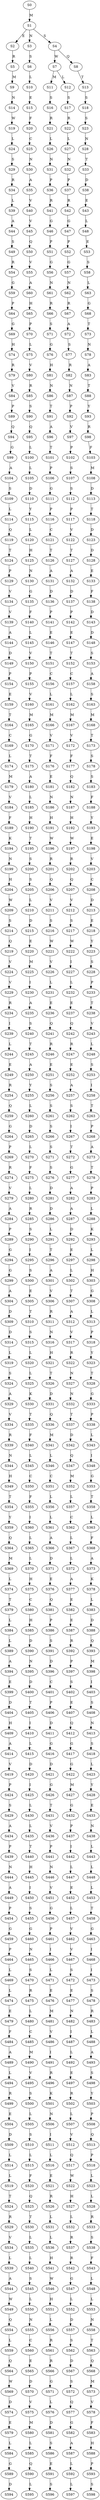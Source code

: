 strict digraph  {
	S0 -> S1 [ label = M ];
	S1 -> S2 [ label = E ];
	S1 -> S3 [ label = N ];
	S1 -> S4 [ label = S ];
	S2 -> S5 [ label = R ];
	S3 -> S6 [ label = S ];
	S4 -> S7 [ label = W ];
	S4 -> S8 [ label = Q ];
	S5 -> S9 [ label = M ];
	S6 -> S10 [ label = L ];
	S7 -> S11 [ label = M ];
	S7 -> S12 [ label = L ];
	S8 -> S13 [ label = T ];
	S9 -> S14 [ label = N ];
	S10 -> S15 [ label = E ];
	S11 -> S16 [ label = S ];
	S12 -> S17 [ label = S ];
	S13 -> S18 [ label = S ];
	S14 -> S19 [ label = W ];
	S15 -> S20 [ label = F ];
	S16 -> S21 [ label = R ];
	S17 -> S22 [ label = R ];
	S18 -> S23 [ label = S ];
	S19 -> S24 [ label = L ];
	S20 -> S25 [ label = C ];
	S21 -> S26 [ label = L ];
	S22 -> S27 [ label = L ];
	S23 -> S28 [ label = N ];
	S24 -> S29 [ label = S ];
	S25 -> S30 [ label = N ];
	S26 -> S31 [ label = N ];
	S27 -> S32 [ label = N ];
	S28 -> S33 [ label = T ];
	S29 -> S34 [ label = R ];
	S30 -> S35 [ label = A ];
	S31 -> S36 [ label = P ];
	S32 -> S37 [ label = P ];
	S33 -> S38 [ label = D ];
	S34 -> S39 [ label = L ];
	S35 -> S40 [ label = V ];
	S36 -> S41 [ label = R ];
	S37 -> S42 [ label = R ];
	S38 -> S43 [ label = E ];
	S39 -> S44 [ label = A ];
	S40 -> S45 [ label = V ];
	S41 -> S46 [ label = G ];
	S42 -> S47 [ label = G ];
	S43 -> S48 [ label = L ];
	S44 -> S49 [ label = S ];
	S45 -> S50 [ label = Q ];
	S46 -> S51 [ label = P ];
	S47 -> S52 [ label = P ];
	S48 -> S53 [ label = E ];
	S49 -> S54 [ label = R ];
	S50 -> S55 [ label = V ];
	S51 -> S56 [ label = G ];
	S52 -> S57 [ label = G ];
	S53 -> S58 [ label = S ];
	S54 -> S59 [ label = G ];
	S55 -> S60 [ label = A ];
	S56 -> S61 [ label = N ];
	S57 -> S62 [ label = N ];
	S58 -> S63 [ label = L ];
	S59 -> S64 [ label = P ];
	S60 -> S65 [ label = H ];
	S61 -> S66 [ label = R ];
	S62 -> S67 [ label = R ];
	S63 -> S68 [ label = G ];
	S64 -> S69 [ label = G ];
	S65 -> S70 [ label = P ];
	S66 -> S71 [ label = S ];
	S67 -> S72 [ label = A ];
	S68 -> S73 [ label = T ];
	S69 -> S74 [ label = H ];
	S70 -> S75 [ label = L ];
	S71 -> S76 [ label = G ];
	S72 -> S77 [ label = S ];
	S73 -> S78 [ label = N ];
	S74 -> S79 [ label = R ];
	S75 -> S80 [ label = V ];
	S76 -> S81 [ label = H ];
	S77 -> S82 [ label = R ];
	S78 -> S83 [ label = A ];
	S79 -> S84 [ label = V ];
	S80 -> S85 [ label = R ];
	S81 -> S86 [ label = N ];
	S82 -> S87 [ label = N ];
	S83 -> S88 [ label = T ];
	S84 -> S89 [ label = P ];
	S85 -> S90 [ label = S ];
	S86 -> S91 [ label = T ];
	S87 -> S92 [ label = P ];
	S88 -> S93 [ label = Y ];
	S89 -> S94 [ label = Q ];
	S90 -> S95 [ label = Q ];
	S91 -> S96 [ label = A ];
	S92 -> S97 [ label = V ];
	S93 -> S98 [ label = R ];
	S94 -> S99 [ label = G ];
	S95 -> S100 [ label = L ];
	S96 -> S101 [ label = T ];
	S97 -> S102 [ label = P ];
	S98 -> S103 [ label = F ];
	S99 -> S104 [ label = A ];
	S100 -> S105 [ label = L ];
	S101 -> S106 [ label = P ];
	S102 -> S107 [ label = S ];
	S103 -> S108 [ label = M ];
	S104 -> S109 [ label = S ];
	S105 -> S110 [ label = D ];
	S106 -> S111 [ label = G ];
	S107 -> S112 [ label = S ];
	S108 -> S113 [ label = D ];
	S109 -> S114 [ label = L ];
	S110 -> S115 [ label = Y ];
	S111 -> S116 [ label = P ];
	S112 -> S117 [ label = P ];
	S113 -> S118 [ label = T ];
	S114 -> S119 [ label = Q ];
	S115 -> S120 [ label = L ];
	S116 -> S121 [ label = C ];
	S117 -> S122 [ label = V ];
	S118 -> S123 [ label = D ];
	S119 -> S124 [ label = T ];
	S120 -> S125 [ label = H ];
	S121 -> S126 [ label = T ];
	S122 -> S127 [ label = T ];
	S123 -> S128 [ label = D ];
	S124 -> S129 [ label = P ];
	S125 -> S130 [ label = N ];
	S126 -> S131 [ label = A ];
	S127 -> S132 [ label = A ];
	S128 -> S133 [ label = E ];
	S129 -> S134 [ label = V ];
	S130 -> S135 [ label = G ];
	S131 -> S136 [ label = D ];
	S132 -> S137 [ label = D ];
	S133 -> S138 [ label = F ];
	S134 -> S139 [ label = V ];
	S135 -> S140 [ label = F ];
	S136 -> S141 [ label = P ];
	S137 -> S142 [ label = P ];
	S138 -> S143 [ label = D ];
	S139 -> S144 [ label = A ];
	S140 -> S145 [ label = L ];
	S141 -> S146 [ label = E ];
	S142 -> S147 [ label = E ];
	S143 -> S148 [ label = D ];
	S144 -> S149 [ label = D ];
	S145 -> S150 [ label = V ];
	S146 -> S151 [ label = T ];
	S147 -> S152 [ label = T ];
	S148 -> S153 [ label = S ];
	S149 -> S154 [ label = P ];
	S150 -> S155 [ label = P ];
	S151 -> S156 [ label = C ];
	S152 -> S157 [ label = C ];
	S153 -> S158 [ label = A ];
	S154 -> S159 [ label = E ];
	S155 -> S160 [ label = V ];
	S156 -> S161 [ label = L ];
	S157 -> S162 [ label = L ];
	S158 -> S163 [ label = S ];
	S159 -> S164 [ label = T ];
	S160 -> S165 [ label = M ];
	S161 -> S166 [ label = M ];
	S162 -> S167 [ label = M ];
	S163 -> S168 [ label = M ];
	S164 -> S169 [ label = C ];
	S165 -> S170 [ label = G ];
	S166 -> S171 [ label = V ];
	S167 -> S172 [ label = V ];
	S168 -> S173 [ label = T ];
	S169 -> S174 [ label = L ];
	S170 -> S175 [ label = T ];
	S171 -> S176 [ label = F ];
	S172 -> S177 [ label = F ];
	S173 -> S178 [ label = S ];
	S174 -> S179 [ label = M ];
	S175 -> S180 [ label = A ];
	S176 -> S181 [ label = E ];
	S177 -> S182 [ label = Q ];
	S178 -> S183 [ label = S ];
	S179 -> S184 [ label = V ];
	S180 -> S185 [ label = L ];
	S181 -> S186 [ label = N ];
	S182 -> S187 [ label = N ];
	S183 -> S188 [ label = F ];
	S184 -> S189 [ label = F ];
	S185 -> S190 [ label = H ];
	S186 -> S191 [ label = H ];
	S187 -> S192 [ label = H ];
	S188 -> S193 [ label = Y ];
	S189 -> S194 [ label = K ];
	S190 -> S195 [ label = T ];
	S191 -> S196 [ label = W ];
	S192 -> S197 [ label = W ];
	S193 -> S198 [ label = E ];
	S194 -> S199 [ label = N ];
	S195 -> S200 [ label = S ];
	S196 -> S201 [ label = R ];
	S197 -> S202 [ label = R ];
	S198 -> S203 [ label = V ];
	S199 -> S204 [ label = H ];
	S200 -> S205 [ label = S ];
	S201 -> S206 [ label = Q ];
	S202 -> S207 [ label = Q ];
	S203 -> S208 [ label = C ];
	S204 -> S209 [ label = W ];
	S205 -> S210 [ label = L ];
	S206 -> S211 [ label = V ];
	S207 -> S212 [ label = V ];
	S208 -> S213 [ label = D ];
	S209 -> S214 [ label = S ];
	S210 -> S215 [ label = D ];
	S211 -> S216 [ label = S ];
	S212 -> S217 [ label = S ];
	S213 -> S218 [ label = E ];
	S214 -> S219 [ label = Q ];
	S215 -> S220 [ label = E ];
	S216 -> S221 [ label = W ];
	S217 -> S222 [ label = W ];
	S218 -> S223 [ label = Y ];
	S219 -> S224 [ label = V ];
	S220 -> S225 [ label = M ];
	S221 -> S226 [ label = V ];
	S222 -> S227 [ label = I ];
	S223 -> S228 [ label = S ];
	S224 -> S229 [ label = V ];
	S225 -> S230 [ label = I ];
	S226 -> S231 [ label = L ];
	S227 -> S232 [ label = L ];
	S228 -> S233 [ label = P ];
	S229 -> S234 [ label = R ];
	S230 -> S235 [ label = A ];
	S231 -> S236 [ label = E ];
	S232 -> S237 [ label = E ];
	S233 -> S238 [ label = T ];
	S234 -> S239 [ label = I ];
	S235 -> S240 [ label = S ];
	S236 -> S241 [ label = Q ];
	S237 -> S242 [ label = Q ];
	S238 -> S243 [ label = V ];
	S239 -> S244 [ label = L ];
	S240 -> S245 [ label = T ];
	S241 -> S246 [ label = R ];
	S242 -> S247 [ label = R ];
	S243 -> S248 [ label = L ];
	S244 -> S249 [ label = E ];
	S245 -> S250 [ label = A ];
	S246 -> S251 [ label = E ];
	S247 -> S252 [ label = E ];
	S248 -> S253 [ label = S ];
	S249 -> S254 [ label = R ];
	S250 -> S255 [ label = Y ];
	S251 -> S256 [ label = S ];
	S252 -> S257 [ label = A ];
	S253 -> S258 [ label = I ];
	S254 -> S259 [ label = Q ];
	S255 -> S260 [ label = L ];
	S256 -> S261 [ label = S ];
	S257 -> S262 [ label = S ];
	S258 -> S263 [ label = T ];
	S259 -> S264 [ label = G ];
	S260 -> S265 [ label = D ];
	S261 -> S266 [ label = S ];
	S262 -> S267 [ label = I ];
	S263 -> S268 [ label = P ];
	S264 -> S269 [ label = P ];
	S265 -> S270 [ label = L ];
	S266 -> S271 [ label = S ];
	S267 -> S272 [ label = T ];
	S268 -> S273 [ label = A ];
	S269 -> S274 [ label = R ];
	S270 -> S275 [ label = F ];
	S271 -> S276 [ label = S ];
	S272 -> S277 [ label = G ];
	S273 -> S278 [ label = T ];
	S274 -> S279 [ label = V ];
	S275 -> S280 [ label = L ];
	S276 -> S281 [ label = D ];
	S277 -> S282 [ label = A ];
	S278 -> S283 [ label = P ];
	S279 -> S284 [ label = A ];
	S280 -> S285 [ label = R ];
	S281 -> S286 [ label = D ];
	S282 -> S287 [ label = A ];
	S283 -> S288 [ label = L ];
	S284 -> S289 [ label = P ];
	S285 -> S290 [ label = S ];
	S286 -> S291 [ label = L ];
	S287 -> S292 [ label = D ];
	S288 -> S293 [ label = K ];
	S289 -> S294 [ label = G ];
	S290 -> S295 [ label = I ];
	S291 -> S296 [ label = T ];
	S292 -> S297 [ label = E ];
	S293 -> S298 [ label = L ];
	S294 -> S299 [ label = G ];
	S295 -> S300 [ label = S ];
	S296 -> S301 [ label = A ];
	S297 -> S302 [ label = L ];
	S298 -> S303 [ label = H ];
	S299 -> S304 [ label = A ];
	S300 -> S305 [ label = E ];
	S301 -> S306 [ label = V ];
	S302 -> S307 [ label = T ];
	S303 -> S308 [ label = G ];
	S304 -> S309 [ label = D ];
	S305 -> S310 [ label = T ];
	S306 -> S311 [ label = R ];
	S307 -> S312 [ label = A ];
	S308 -> S313 [ label = L ];
	S309 -> S314 [ label = D ];
	S310 -> S315 [ label = S ];
	S311 -> S316 [ label = N ];
	S312 -> S317 [ label = V ];
	S313 -> S318 [ label = P ];
	S314 -> S319 [ label = L ];
	S315 -> S320 [ label = L ];
	S316 -> S321 [ label = H ];
	S317 -> S322 [ label = R ];
	S318 -> S323 [ label = Y ];
	S319 -> S324 [ label = S ];
	S320 -> S325 [ label = L ];
	S321 -> S326 [ label = T ];
	S322 -> S327 [ label = N ];
	S323 -> S328 [ label = T ];
	S324 -> S329 [ label = A ];
	S325 -> S330 [ label = K ];
	S326 -> S331 [ label = D ];
	S327 -> S332 [ label = N ];
	S328 -> S333 [ label = G ];
	S329 -> S334 [ label = V ];
	S330 -> S335 [ label = T ];
	S331 -> S336 [ label = Q ];
	S332 -> S337 [ label = T ];
	S333 -> S338 [ label = P ];
	S334 -> S339 [ label = R ];
	S335 -> S340 [ label = F ];
	S336 -> S341 [ label = M ];
	S337 -> S342 [ label = D ];
	S338 -> S343 [ label = L ];
	S339 -> S344 [ label = N ];
	S340 -> S345 [ label = L ];
	S341 -> S346 [ label = L ];
	S342 -> S347 [ label = Q ];
	S343 -> S348 [ label = I ];
	S344 -> S349 [ label = H ];
	S345 -> S350 [ label = C ];
	S346 -> S351 [ label = C ];
	S347 -> S352 [ label = M ];
	S348 -> S353 [ label = G ];
	S349 -> S354 [ label = T ];
	S350 -> S355 [ label = F ];
	S351 -> S356 [ label = L ];
	S352 -> S357 [ label = L ];
	S353 -> S358 [ label = T ];
	S354 -> S359 [ label = Y ];
	S355 -> S360 [ label = I ];
	S356 -> S361 [ label = L ];
	S357 -> S362 [ label = C ];
	S358 -> S363 [ label = L ];
	S359 -> S364 [ label = Q ];
	S360 -> S365 [ label = L ];
	S361 -> S366 [ label = A ];
	S362 -> S367 [ label = L ];
	S363 -> S368 [ label = F ];
	S364 -> S369 [ label = M ];
	S365 -> S370 [ label = L ];
	S366 -> S371 [ label = D ];
	S367 -> S372 [ label = L ];
	S368 -> S373 [ label = A ];
	S369 -> S374 [ label = L ];
	S370 -> S375 [ label = H ];
	S371 -> S376 [ label = E ];
	S372 -> S377 [ label = A ];
	S373 -> S378 [ label = K ];
	S374 -> S379 [ label = T ];
	S375 -> S380 [ label = C ];
	S376 -> S381 [ label = Q ];
	S377 -> S382 [ label = E ];
	S378 -> S383 [ label = L ];
	S379 -> S384 [ label = L ];
	S380 -> S385 [ label = H ];
	S381 -> S386 [ label = P ];
	S382 -> S387 [ label = E ];
	S383 -> S388 [ label = D ];
	S384 -> S389 [ label = L ];
	S385 -> S390 [ label = D ];
	S386 -> S391 [ label = S ];
	S387 -> S392 [ label = R ];
	S388 -> S393 [ label = Q ];
	S389 -> S394 [ label = A ];
	S390 -> S395 [ label = N ];
	S391 -> S396 [ label = D ];
	S392 -> S397 [ label = P ];
	S393 -> S398 [ label = M ];
	S394 -> S399 [ label = E ];
	S395 -> S400 [ label = D ];
	S396 -> S401 [ label = C ];
	S397 -> S402 [ label = S ];
	S398 -> S403 [ label = I ];
	S399 -> S404 [ label = D ];
	S400 -> S405 [ label = T ];
	S401 -> S406 [ label = P ];
	S402 -> S407 [ label = E ];
	S403 -> S408 [ label = S ];
	S404 -> S409 [ label = H ];
	S405 -> S410 [ label = I ];
	S406 -> S411 [ label = D ];
	S407 -> S412 [ label = Q ];
	S408 -> S413 [ label = N ];
	S409 -> S414 [ label = A ];
	S410 -> S415 [ label = L ];
	S411 -> S416 [ label = G ];
	S412 -> S417 [ label = G ];
	S413 -> S418 [ label = S ];
	S414 -> S419 [ label = V ];
	S415 -> S420 [ label = D ];
	S416 -> S421 [ label = D ];
	S417 -> S422 [ label = G ];
	S418 -> S423 [ label = L ];
	S419 -> S424 [ label = P ];
	S420 -> S425 [ label = I ];
	S421 -> S426 [ label = G ];
	S422 -> S427 [ label = M ];
	S423 -> S428 [ label = Y ];
	S424 -> S429 [ label = S ];
	S425 -> S430 [ label = L ];
	S426 -> S431 [ label = T ];
	S427 -> S432 [ label = G ];
	S428 -> S433 [ label = E ];
	S429 -> S434 [ label = A ];
	S430 -> S435 [ label = L ];
	S431 -> S436 [ label = V ];
	S432 -> S437 [ label = P ];
	S433 -> S438 [ label = N ];
	S434 -> S439 [ label = P ];
	S435 -> S440 [ label = T ];
	S436 -> S441 [ label = P ];
	S437 -> S442 [ label = I ];
	S438 -> S443 [ label = L ];
	S439 -> S444 [ label = N ];
	S440 -> S445 [ label = H ];
	S441 -> S446 [ label = N ];
	S442 -> S447 [ label = L ];
	S443 -> S448 [ label = L ];
	S444 -> S449 [ label = A ];
	S445 -> S450 [ label = I ];
	S446 -> S451 [ label = V ];
	S447 -> S452 [ label = E ];
	S448 -> S453 [ label = L ];
	S449 -> S454 [ label = P ];
	S450 -> S455 [ label = S ];
	S451 -> S456 [ label = G ];
	S452 -> S457 [ label = L ];
	S453 -> S458 [ label = T ];
	S454 -> S459 [ label = G ];
	S455 -> S460 [ label = G ];
	S456 -> S461 [ label = P ];
	S457 -> S462 [ label = V ];
	S458 -> S463 [ label = G ];
	S459 -> S464 [ label = P ];
	S460 -> S465 [ label = N ];
	S461 -> S466 [ label = I ];
	S462 -> S467 [ label = V ];
	S463 -> S468 [ label = I ];
	S464 -> S469 [ label = L ];
	S465 -> S470 [ label = S ];
	S466 -> S471 [ label = L ];
	S467 -> S472 [ label = S ];
	S468 -> S473 [ label = I ];
	S469 -> S474 [ label = L ];
	S470 -> S475 [ label = R ];
	S471 -> S476 [ label = E ];
	S472 -> S477 [ label = E ];
	S473 -> S478 [ label = S ];
	S474 -> S479 [ label = E ];
	S475 -> S480 [ label = L ];
	S476 -> S481 [ label = M ];
	S477 -> S482 [ label = N ];
	S478 -> S483 [ label = R ];
	S479 -> S484 [ label = F ];
	S480 -> S485 [ label = C ];
	S481 -> S486 [ label = V ];
	S482 -> S487 [ label = I ];
	S483 -> S488 [ label = L ];
	S484 -> S489 [ label = A ];
	S485 -> S490 [ label = M ];
	S486 -> S491 [ label = I ];
	S487 -> S492 [ label = L ];
	S488 -> S493 [ label = A ];
	S489 -> S494 [ label = L ];
	S490 -> S495 [ label = V ];
	S491 -> S496 [ label = R ];
	S492 -> S497 [ label = E ];
	S493 -> S498 [ label = S ];
	S494 -> S499 [ label = R ];
	S495 -> S500 [ label = S ];
	S496 -> S501 [ label = K ];
	S497 -> S502 [ label = R ];
	S498 -> S503 [ label = Y ];
	S499 -> S504 [ label = E ];
	S500 -> S505 [ label = L ];
	S501 -> S506 [ label = N ];
	S502 -> S507 [ label = L ];
	S503 -> S508 [ label = P ];
	S504 -> S509 [ label = D ];
	S505 -> S510 [ label = S ];
	S506 -> S511 [ label = I ];
	S507 -> S512 [ label = V ];
	S508 -> S513 [ label = Q ];
	S509 -> S514 [ label = L ];
	S510 -> S515 [ label = L ];
	S511 -> S516 [ label = L ];
	S512 -> S517 [ label = Q ];
	S513 -> S518 [ label = P ];
	S514 -> S519 [ label = L ];
	S515 -> S520 [ label = F ];
	S516 -> S521 [ label = E ];
	S517 -> S522 [ label = W ];
	S518 -> S523 [ label = L ];
	S519 -> S524 [ label = T ];
	S520 -> S525 [ label = Q ];
	S521 -> S526 [ label = R ];
	S522 -> S527 [ label = H ];
	S523 -> S528 [ label = L ];
	S524 -> S529 [ label = R ];
	S525 -> S530 [ label = T ];
	S526 -> S531 [ label = L ];
	S527 -> S532 [ label = L ];
	S528 -> S533 [ label = R ];
	S529 -> S534 [ label = V ];
	S530 -> S535 [ label = L ];
	S531 -> S536 [ label = L ];
	S532 -> S537 [ label = R ];
	S533 -> S538 [ label = S ];
	S534 -> S539 [ label = L ];
	S535 -> S540 [ label = L ];
	S536 -> S541 [ label = H ];
	S537 -> S542 [ label = R ];
	S538 -> S543 [ label = F ];
	S539 -> S544 [ label = A ];
	S540 -> S545 [ label = S ];
	S541 -> S546 [ label = W ];
	S542 -> S547 [ label = G ];
	S543 -> S548 [ label = L ];
	S544 -> S549 [ label = W ];
	S545 -> S550 [ label = L ];
	S546 -> S551 [ label = H ];
	S547 -> S552 [ label = L ];
	S548 -> S553 [ label = L ];
	S549 -> S554 [ label = Q ];
	S550 -> S555 [ label = N ];
	S551 -> S556 [ label = L ];
	S552 -> S557 [ label = D ];
	S553 -> S558 [ label = N ];
	S554 -> S559 [ label = L ];
	S555 -> S560 [ label = C ];
	S556 -> S561 [ label = R ];
	S557 -> S562 [ label = S ];
	S558 -> S563 [ label = T ];
	S559 -> S564 [ label = Q ];
	S560 -> S565 [ label = E ];
	S561 -> S566 [ label = R ];
	S562 -> S567 [ label = D ];
	S563 -> S568 [ label = Q ];
	S564 -> S569 [ label = W ];
	S565 -> S570 [ label = D ];
	S566 -> S571 [ label = G ];
	S567 -> S572 [ label = S ];
	S568 -> S573 [ label = M ];
	S569 -> S574 [ label = D ];
	S570 -> S575 [ label = V ];
	S571 -> S576 [ label = L ];
	S572 -> S577 [ label = Q ];
	S573 -> S578 [ label = V ];
	S574 -> S579 [ label = E ];
	S575 -> S580 [ label = M ];
	S576 -> S581 [ label = D ];
	S577 -> S582 [ label = G ];
	S578 -> S583 [ label = F ];
	S579 -> S584 [ label = L ];
	S580 -> S585 [ label = L ];
	S581 -> S586 [ label = S ];
	S582 -> S587 [ label = A ];
	S583 -> S588 [ label = H ];
	S584 -> S589 [ label = G ];
	S585 -> S590 [ label = Q ];
	S586 -> S591 [ label = E ];
	S587 -> S592 [ label = L ];
	S588 -> S593 [ label = P ];
	S589 -> S594 [ label = D ];
	S590 -> S595 [ label = L ];
	S591 -> S596 [ label = S ];
	S592 -> S597 [ label = L ];
	S593 -> S598 [ label = S ];
}

